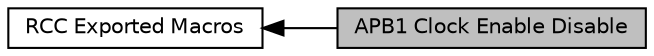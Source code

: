 digraph "APB1 Clock Enable Disable"
{
  edge [fontname="Helvetica",fontsize="10",labelfontname="Helvetica",labelfontsize="10"];
  node [fontname="Helvetica",fontsize="10",shape=box];
  rankdir=LR;
  Node2 [label="RCC Exported Macros",height=0.2,width=0.4,color="black", fillcolor="white", style="filled",URL="$group___r_c_c___exported___macros.html",tooltip=" "];
  Node1 [label="APB1 Clock Enable Disable",height=0.2,width=0.4,color="black", fillcolor="grey75", style="filled", fontcolor="black",tooltip="Enable or disable the Low Speed APB (APB1) peripheral clock."];
  Node2->Node1 [shape=plaintext, dir="back", style="solid"];
}
